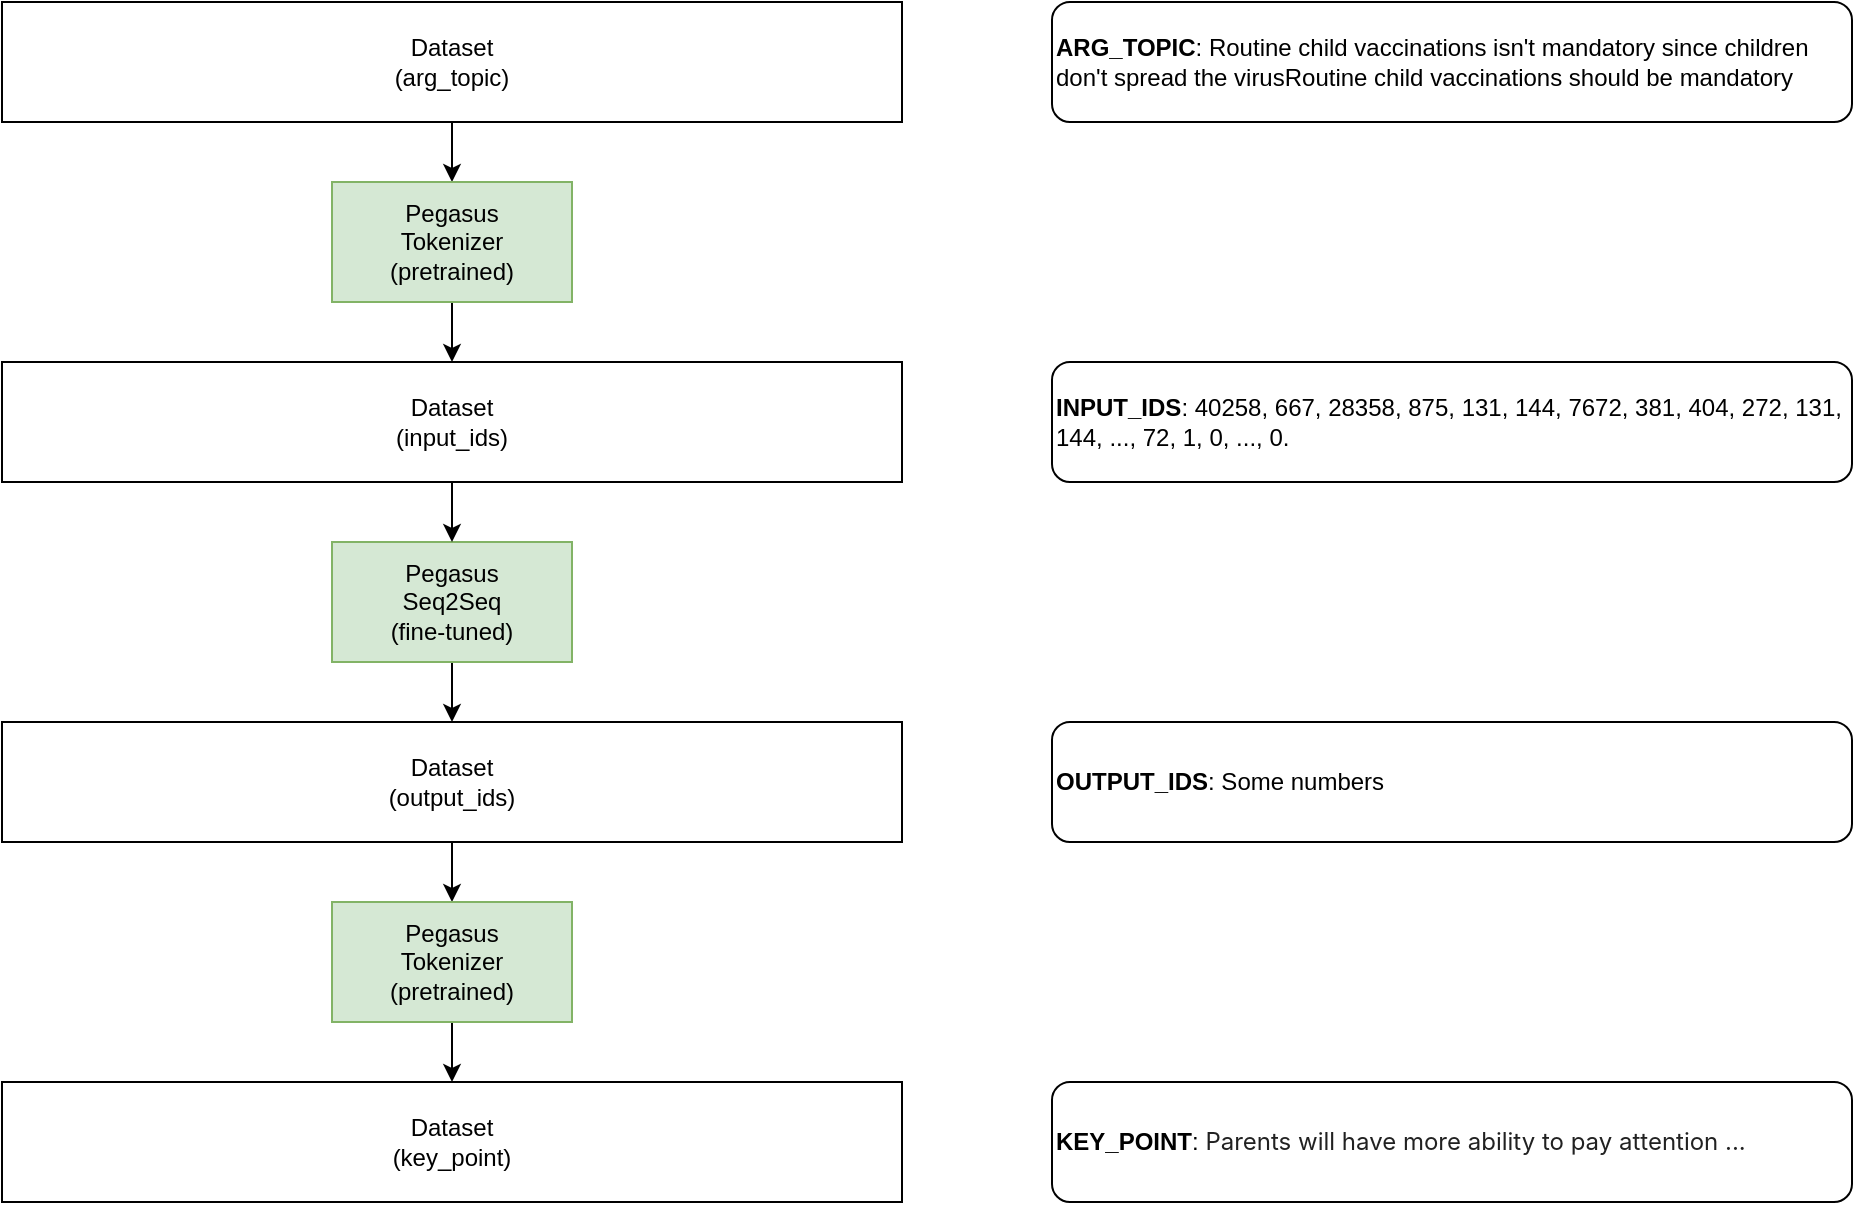 <mxfile version="18.1.2" type="device"><diagram id="WnH3izzsWohGl2jx48DC" name="Page-1"><mxGraphModel dx="946" dy="725" grid="1" gridSize="10" guides="1" tooltips="1" connect="1" arrows="1" fold="1" page="1" pageScale="1" pageWidth="850" pageHeight="1100" math="0" shadow="0"><root><mxCell id="0"/><mxCell id="1" parent="0"/><mxCell id="cOkHeBDLUDwCz6ulwqzA-5" value="" style="edgeStyle=orthogonalEdgeStyle;rounded=0;orthogonalLoop=1;jettySize=auto;html=1;" edge="1" parent="1" source="inLi0xXT5zevKkRENaVt-1" target="cOkHeBDLUDwCz6ulwqzA-4"><mxGeometry relative="1" as="geometry"/></mxCell><mxCell id="inLi0xXT5zevKkRENaVt-1" value="Pegasus&lt;br&gt;Seq2Seq&lt;br&gt;(fine-tuned)" style="rounded=0;whiteSpace=wrap;html=1;fillColor=#d5e8d4;strokeColor=#82b366;" parent="1" vertex="1"><mxGeometry x="200" y="330" width="120" height="60" as="geometry"/></mxCell><mxCell id="cOkHeBDLUDwCz6ulwqzA-1" value="" style="edgeStyle=orthogonalEdgeStyle;rounded=0;orthogonalLoop=1;jettySize=auto;html=1;" edge="1" parent="1" source="inLi0xXT5zevKkRENaVt-3" target="OuLUKK-F-o7kOUdfIWwy-8"><mxGeometry relative="1" as="geometry"/></mxCell><mxCell id="inLi0xXT5zevKkRENaVt-3" value="Dataset&lt;br&gt;(arg_topic)" style="rounded=0;whiteSpace=wrap;html=1;" parent="1" vertex="1"><mxGeometry x="35" y="60" width="450" height="60" as="geometry"/></mxCell><mxCell id="cOkHeBDLUDwCz6ulwqzA-3" value="" style="edgeStyle=orthogonalEdgeStyle;rounded=0;orthogonalLoop=1;jettySize=auto;html=1;" edge="1" parent="1" source="OuLUKK-F-o7kOUdfIWwy-1" target="inLi0xXT5zevKkRENaVt-1"><mxGeometry relative="1" as="geometry"/></mxCell><mxCell id="OuLUKK-F-o7kOUdfIWwy-1" value="Dataset&lt;br&gt;(input_ids)" style="rounded=0;whiteSpace=wrap;html=1;" parent="1" vertex="1"><mxGeometry x="35" y="240" width="450" height="60" as="geometry"/></mxCell><mxCell id="OuLUKK-F-o7kOUdfIWwy-4" value="&lt;font style=&quot;font-size: 12px;&quot;&gt;&lt;span style=&quot;background-color: transparent; caret-color: rgb(0, 0, 0);&quot;&gt;&lt;b&gt;ARG_TOPIC&lt;/b&gt;:&amp;nbsp;&lt;/span&gt;&lt;span style=&quot;background-color: transparent; caret-color: rgb(0, 0, 0);&quot;&gt;Routine child vaccinations isn't mandatory since children don't spread the virusRoutine child vaccinations should be mandatory&lt;/span&gt;&lt;/font&gt;" style="rounded=1;whiteSpace=wrap;html=1;align=left;" parent="1" vertex="1"><mxGeometry x="560" y="60" width="400" height="60" as="geometry"/></mxCell><mxCell id="OuLUKK-F-o7kOUdfIWwy-7" value="&lt;font style=&quot;font-size: 12px;&quot;&gt;&lt;font style=&quot;font-size: 12px;&quot;&gt;&lt;span style=&quot;background-color: transparent; caret-color: rgb(0, 0, 0);&quot;&gt;&lt;b style=&quot;&quot;&gt;INPUT_IDS&lt;/b&gt;:&amp;nbsp;&lt;/span&gt;&lt;span style=&quot;background-color: transparent; caret-color: rgb(0, 0, 0);&quot;&gt;40258, 667, 28358, 875, 131, 144, 7672, 381, 404, 272, 131, 144, ..., 72, 1, 0, ..., 0.&lt;/span&gt;&lt;/font&gt;&lt;br&gt;&lt;/font&gt;" style="rounded=1;whiteSpace=wrap;html=1;align=left;" parent="1" vertex="1"><mxGeometry x="560" y="240" width="400" height="60" as="geometry"/></mxCell><mxCell id="cOkHeBDLUDwCz6ulwqzA-2" value="" style="edgeStyle=orthogonalEdgeStyle;rounded=0;orthogonalLoop=1;jettySize=auto;html=1;" edge="1" parent="1" source="OuLUKK-F-o7kOUdfIWwy-8" target="OuLUKK-F-o7kOUdfIWwy-1"><mxGeometry relative="1" as="geometry"/></mxCell><mxCell id="OuLUKK-F-o7kOUdfIWwy-8" value="Pegasus&lt;br&gt;Tokenizer&lt;br&gt;(pretrained)" style="rounded=0;whiteSpace=wrap;html=1;fillColor=#d5e8d4;strokeColor=#82b366;" parent="1" vertex="1"><mxGeometry x="200" y="150" width="120" height="60" as="geometry"/></mxCell><mxCell id="OuLUKK-F-o7kOUdfIWwy-28" value="&lt;font style=&quot;&quot;&gt;&lt;b&gt;KEY_POINT&lt;/b&gt;:&amp;nbsp;&lt;span style=&quot;caret-color: rgba(0, 0, 0, 0.87); color: rgba(0, 0, 0, 0.87); font-family: -apple-system, BlinkMacSystemFont, &amp;quot;Segoe UI&amp;quot;, Helvetica, Arial, sans-serif, &amp;quot;Apple Color Emoji&amp;quot;, &amp;quot;Segoe UI Emoji&amp;quot;, &amp;quot;Segoe UI Symbol&amp;quot;; text-align: right; text-size-adjust: auto; background-color: rgb(255, 255, 255);&quot;&gt;Parents will have more ability to pay attention ...&lt;/span&gt;&lt;br&gt;&lt;/font&gt;" style="rounded=1;whiteSpace=wrap;html=1;align=left;" parent="1" vertex="1"><mxGeometry x="560" y="600" width="400" height="60" as="geometry"/></mxCell><mxCell id="cOkHeBDLUDwCz6ulwqzA-7" value="" style="edgeStyle=orthogonalEdgeStyle;rounded=0;orthogonalLoop=1;jettySize=auto;html=1;" edge="1" parent="1" source="cOkHeBDLUDwCz6ulwqzA-4" target="cOkHeBDLUDwCz6ulwqzA-6"><mxGeometry relative="1" as="geometry"/></mxCell><mxCell id="cOkHeBDLUDwCz6ulwqzA-4" value="Dataset&lt;br&gt;(output_ids)" style="rounded=0;whiteSpace=wrap;html=1;" vertex="1" parent="1"><mxGeometry x="35" y="420" width="450" height="60" as="geometry"/></mxCell><mxCell id="cOkHeBDLUDwCz6ulwqzA-9" value="" style="edgeStyle=orthogonalEdgeStyle;rounded=0;orthogonalLoop=1;jettySize=auto;html=1;" edge="1" parent="1" source="cOkHeBDLUDwCz6ulwqzA-6" target="cOkHeBDLUDwCz6ulwqzA-8"><mxGeometry relative="1" as="geometry"/></mxCell><mxCell id="cOkHeBDLUDwCz6ulwqzA-6" value="Pegasus&lt;br&gt;Tokenizer&lt;br&gt;(pretrained)" style="rounded=0;whiteSpace=wrap;html=1;fillColor=#d5e8d4;strokeColor=#82b366;" vertex="1" parent="1"><mxGeometry x="200" y="510" width="120" height="60" as="geometry"/></mxCell><mxCell id="cOkHeBDLUDwCz6ulwqzA-8" value="Dataset&lt;br&gt;(key_point)" style="rounded=0;whiteSpace=wrap;html=1;" vertex="1" parent="1"><mxGeometry x="35" y="600" width="450" height="60" as="geometry"/></mxCell><mxCell id="cOkHeBDLUDwCz6ulwqzA-10" value="&lt;font style=&quot;&quot;&gt;&lt;b&gt;OUTPUT_IDS&lt;/b&gt;: Some numbers&lt;br&gt;&lt;/font&gt;" style="rounded=1;whiteSpace=wrap;html=1;align=left;" vertex="1" parent="1"><mxGeometry x="560" y="420" width="400" height="60" as="geometry"/></mxCell></root></mxGraphModel></diagram></mxfile>